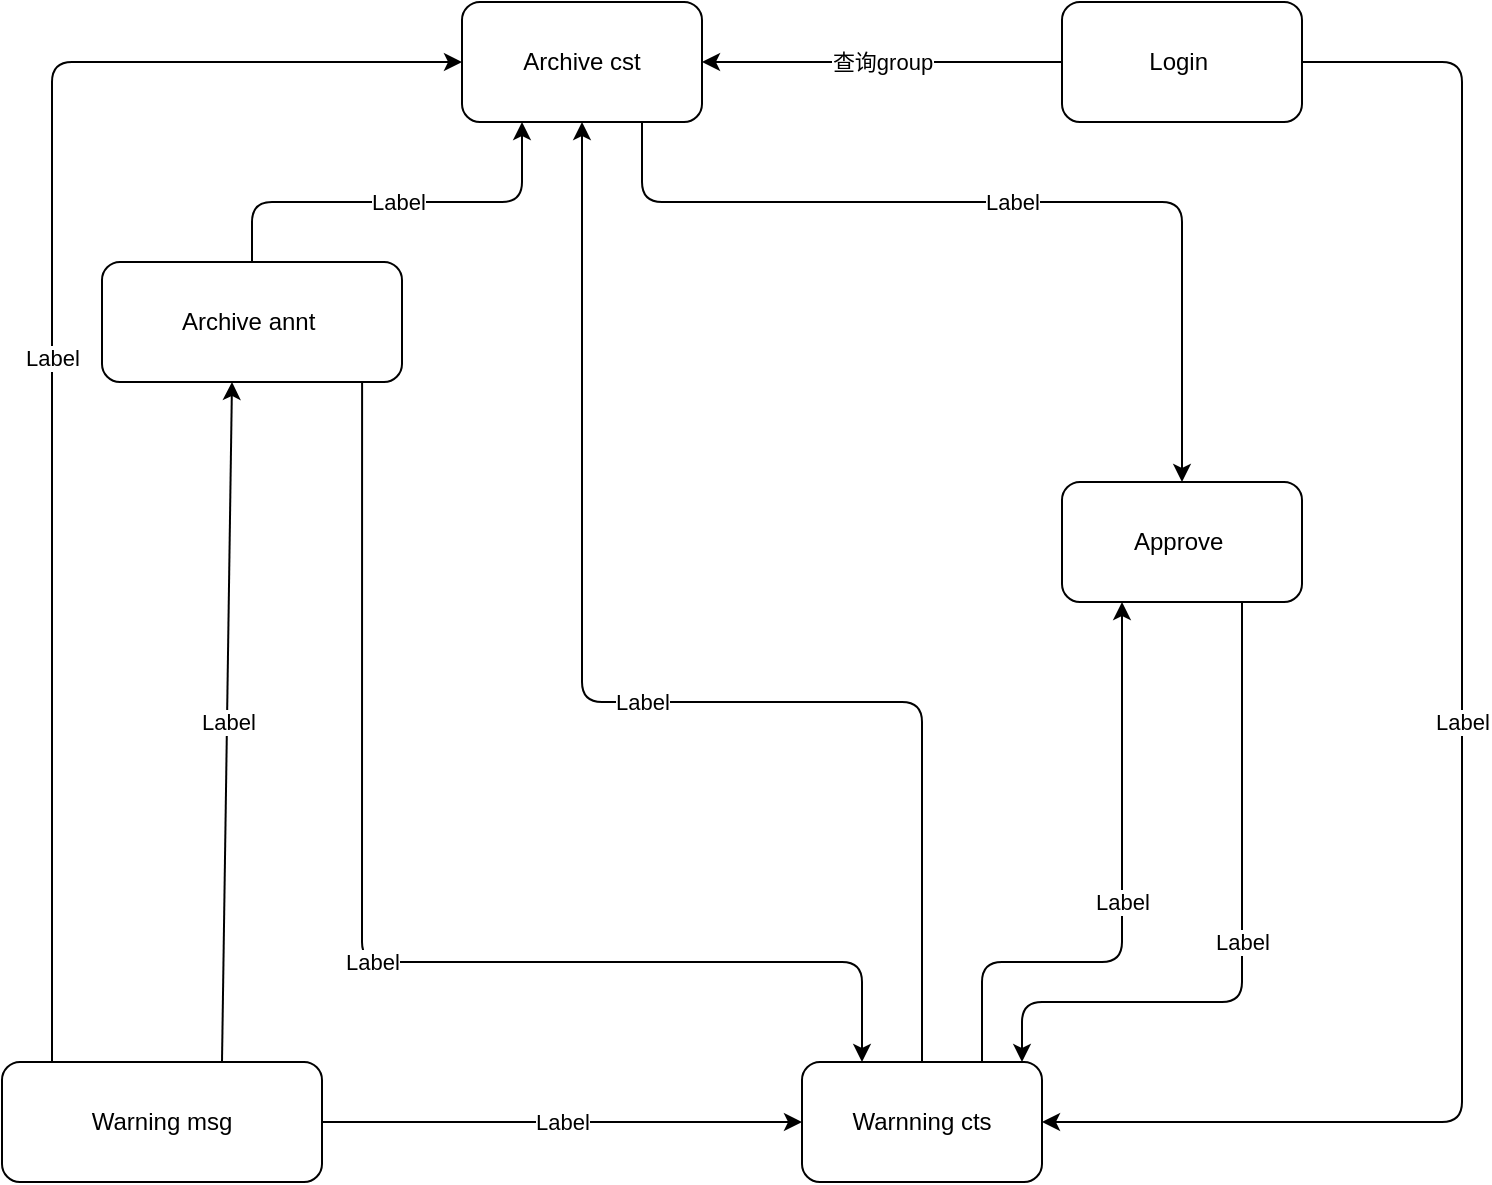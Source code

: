 <mxfile version="13.7.3" type="github" pages="3">
  <diagram id="AZMaDSbWkGERWLqelwLr" name="Page-1">
    <mxGraphModel dx="729" dy="1107" grid="1" gridSize="10" guides="1" tooltips="1" connect="1" arrows="1" fold="1" page="1" pageScale="1" pageWidth="827" pageHeight="1169" math="0" shadow="0">
      <root>
        <mxCell id="0" />
        <mxCell id="1" parent="0" />
        <mxCell id="2b95DclGzusZ2Ba9lpOo-1" value="Archive annt&amp;nbsp;" style="rounded=1;whiteSpace=wrap;html=1;" parent="1" vertex="1">
          <mxGeometry x="80" y="300" width="150" height="60" as="geometry" />
        </mxCell>
        <mxCell id="2b95DclGzusZ2Ba9lpOo-3" value="Approve&amp;nbsp;" style="rounded=1;whiteSpace=wrap;html=1;" parent="1" vertex="1">
          <mxGeometry x="560" y="410" width="120" height="60" as="geometry" />
        </mxCell>
        <mxCell id="2b95DclGzusZ2Ba9lpOo-4" value="Warnning cts" style="rounded=1;whiteSpace=wrap;html=1;" parent="1" vertex="1">
          <mxGeometry x="430" y="700" width="120" height="60" as="geometry" />
        </mxCell>
        <mxCell id="2b95DclGzusZ2Ba9lpOo-5" value="Warning msg" style="rounded=1;whiteSpace=wrap;html=1;" parent="1" vertex="1">
          <mxGeometry x="30" y="700" width="160" height="60" as="geometry" />
        </mxCell>
        <mxCell id="2b95DclGzusZ2Ba9lpOo-6" value="Archive cst" style="rounded=1;whiteSpace=wrap;html=1;" parent="1" vertex="1">
          <mxGeometry x="260" y="170" width="120" height="60" as="geometry" />
        </mxCell>
        <mxCell id="2b95DclGzusZ2Ba9lpOo-7" value="Login&amp;nbsp;" style="rounded=1;whiteSpace=wrap;html=1;" parent="1" vertex="1">
          <mxGeometry x="560" y="170" width="120" height="60" as="geometry" />
        </mxCell>
        <mxCell id="2b95DclGzusZ2Ba9lpOo-8" value="" style="endArrow=classic;html=1;entryX=1;entryY=0.5;entryDx=0;entryDy=0;" parent="1" source="2b95DclGzusZ2Ba9lpOo-7" target="2b95DclGzusZ2Ba9lpOo-6" edge="1">
          <mxGeometry relative="1" as="geometry">
            <mxPoint x="310" y="430" as="sourcePoint" />
            <mxPoint x="480" y="120" as="targetPoint" />
            <Array as="points" />
          </mxGeometry>
        </mxCell>
        <mxCell id="2b95DclGzusZ2Ba9lpOo-9" value="查询group" style="edgeLabel;resizable=0;html=1;align=center;verticalAlign=middle;rotation=0;" parent="2b95DclGzusZ2Ba9lpOo-8" connectable="0" vertex="1">
          <mxGeometry relative="1" as="geometry" />
        </mxCell>
        <mxCell id="2b95DclGzusZ2Ba9lpOo-16" value="" style="endArrow=classic;html=1;entryX=0;entryY=0.5;entryDx=0;entryDy=0;" parent="1" target="2b95DclGzusZ2Ba9lpOo-4" edge="1">
          <mxGeometry relative="1" as="geometry">
            <mxPoint x="190" y="730" as="sourcePoint" />
            <mxPoint x="350" y="430" as="targetPoint" />
          </mxGeometry>
        </mxCell>
        <mxCell id="2b95DclGzusZ2Ba9lpOo-17" value="Label" style="edgeLabel;resizable=0;html=1;align=center;verticalAlign=middle;" parent="2b95DclGzusZ2Ba9lpOo-16" connectable="0" vertex="1">
          <mxGeometry relative="1" as="geometry" />
        </mxCell>
        <mxCell id="2b95DclGzusZ2Ba9lpOo-18" value="" style="endArrow=classic;html=1;" parent="1" edge="1">
          <mxGeometry relative="1" as="geometry">
            <mxPoint x="140" y="700" as="sourcePoint" />
            <mxPoint x="145" y="360" as="targetPoint" />
          </mxGeometry>
        </mxCell>
        <mxCell id="2b95DclGzusZ2Ba9lpOo-19" value="Label" style="edgeLabel;resizable=0;html=1;align=center;verticalAlign=middle;" parent="2b95DclGzusZ2Ba9lpOo-18" connectable="0" vertex="1">
          <mxGeometry relative="1" as="geometry" />
        </mxCell>
        <mxCell id="2b95DclGzusZ2Ba9lpOo-20" value="" style="endArrow=classic;html=1;entryX=0.25;entryY=1;entryDx=0;entryDy=0;exitX=0.5;exitY=0;exitDx=0;exitDy=0;" parent="1" source="2b95DclGzusZ2Ba9lpOo-1" target="2b95DclGzusZ2Ba9lpOo-6" edge="1">
          <mxGeometry relative="1" as="geometry">
            <mxPoint x="250" y="430" as="sourcePoint" />
            <mxPoint x="350" y="430" as="targetPoint" />
            <Array as="points">
              <mxPoint x="155" y="270" />
              <mxPoint x="290" y="270" />
            </Array>
          </mxGeometry>
        </mxCell>
        <mxCell id="2b95DclGzusZ2Ba9lpOo-21" value="Label" style="edgeLabel;resizable=0;html=1;align=center;verticalAlign=middle;" parent="2b95DclGzusZ2Ba9lpOo-20" connectable="0" vertex="1">
          <mxGeometry relative="1" as="geometry" />
        </mxCell>
        <mxCell id="2b95DclGzusZ2Ba9lpOo-22" value="" style="endArrow=classic;html=1;entryX=0;entryY=0.5;entryDx=0;entryDy=0;" parent="1" target="2b95DclGzusZ2Ba9lpOo-6" edge="1">
          <mxGeometry relative="1" as="geometry">
            <mxPoint x="55" y="700" as="sourcePoint" />
            <mxPoint x="350" y="430" as="targetPoint" />
            <Array as="points">
              <mxPoint x="55" y="200" />
            </Array>
          </mxGeometry>
        </mxCell>
        <mxCell id="2b95DclGzusZ2Ba9lpOo-23" value="Label" style="edgeLabel;resizable=0;html=1;align=center;verticalAlign=middle;" parent="2b95DclGzusZ2Ba9lpOo-22" connectable="0" vertex="1">
          <mxGeometry relative="1" as="geometry" />
        </mxCell>
        <mxCell id="2b95DclGzusZ2Ba9lpOo-25" value="" style="endArrow=classic;html=1;entryX=0.25;entryY=0;entryDx=0;entryDy=0;exitX=0.867;exitY=1;exitDx=0;exitDy=0;exitPerimeter=0;" parent="1" source="2b95DclGzusZ2Ba9lpOo-1" target="2b95DclGzusZ2Ba9lpOo-4" edge="1">
          <mxGeometry relative="1" as="geometry">
            <mxPoint x="210" y="370" as="sourcePoint" />
            <mxPoint x="380" y="460" as="targetPoint" />
            <Array as="points">
              <mxPoint x="210" y="650" />
              <mxPoint x="460" y="650" />
            </Array>
          </mxGeometry>
        </mxCell>
        <mxCell id="2b95DclGzusZ2Ba9lpOo-26" value="Label" style="edgeLabel;resizable=0;html=1;align=center;verticalAlign=middle;" parent="2b95DclGzusZ2Ba9lpOo-25" connectable="0" vertex="1">
          <mxGeometry relative="1" as="geometry" />
        </mxCell>
        <mxCell id="2b95DclGzusZ2Ba9lpOo-29" value="" style="endArrow=classic;html=1;entryX=0.5;entryY=0;entryDx=0;entryDy=0;exitX=0.75;exitY=1;exitDx=0;exitDy=0;" parent="1" source="2b95DclGzusZ2Ba9lpOo-6" target="2b95DclGzusZ2Ba9lpOo-3" edge="1">
          <mxGeometry relative="1" as="geometry">
            <mxPoint x="340" y="240" as="sourcePoint" />
            <mxPoint x="440" y="240" as="targetPoint" />
            <Array as="points">
              <mxPoint x="350" y="270" />
              <mxPoint x="620" y="270" />
            </Array>
          </mxGeometry>
        </mxCell>
        <mxCell id="2b95DclGzusZ2Ba9lpOo-30" value="Label" style="edgeLabel;resizable=0;html=1;align=center;verticalAlign=middle;" parent="2b95DclGzusZ2Ba9lpOo-29" connectable="0" vertex="1">
          <mxGeometry relative="1" as="geometry" />
        </mxCell>
        <mxCell id="2b95DclGzusZ2Ba9lpOo-31" value="" style="endArrow=classic;html=1;entryX=0.25;entryY=1;entryDx=0;entryDy=0;exitX=0.75;exitY=0;exitDx=0;exitDy=0;" parent="1" source="2b95DclGzusZ2Ba9lpOo-4" target="2b95DclGzusZ2Ba9lpOo-3" edge="1">
          <mxGeometry relative="1" as="geometry">
            <mxPoint x="520" y="590" as="sourcePoint" />
            <mxPoint x="620" y="590" as="targetPoint" />
            <Array as="points">
              <mxPoint x="520" y="650" />
              <mxPoint x="590" y="650" />
            </Array>
          </mxGeometry>
        </mxCell>
        <mxCell id="2b95DclGzusZ2Ba9lpOo-32" value="Label" style="edgeLabel;resizable=0;html=1;align=center;verticalAlign=middle;" parent="2b95DclGzusZ2Ba9lpOo-31" connectable="0" vertex="1">
          <mxGeometry relative="1" as="geometry" />
        </mxCell>
        <mxCell id="2b95DclGzusZ2Ba9lpOo-33" value="" style="endArrow=classic;html=1;entryX=1;entryY=0.5;entryDx=0;entryDy=0;" parent="1" target="2b95DclGzusZ2Ba9lpOo-4" edge="1">
          <mxGeometry relative="1" as="geometry">
            <mxPoint x="680" y="200" as="sourcePoint" />
            <mxPoint x="560" y="750" as="targetPoint" />
            <Array as="points">
              <mxPoint x="760" y="200" />
              <mxPoint x="760" y="730" />
            </Array>
          </mxGeometry>
        </mxCell>
        <mxCell id="2b95DclGzusZ2Ba9lpOo-34" value="Label" style="edgeLabel;resizable=0;html=1;align=center;verticalAlign=middle;" parent="2b95DclGzusZ2Ba9lpOo-33" connectable="0" vertex="1">
          <mxGeometry relative="1" as="geometry" />
        </mxCell>
        <mxCell id="GVDsOGDUcJTHOGfxchVS-1" value="" style="endArrow=classic;html=1;entryX=0.5;entryY=1;entryDx=0;entryDy=0;" edge="1" parent="1" target="2b95DclGzusZ2Ba9lpOo-6">
          <mxGeometry relative="1" as="geometry">
            <mxPoint x="490" y="700" as="sourcePoint" />
            <mxPoint x="300" y="230" as="targetPoint" />
            <Array as="points">
              <mxPoint x="490" y="520" />
              <mxPoint x="320" y="520" />
            </Array>
          </mxGeometry>
        </mxCell>
        <mxCell id="GVDsOGDUcJTHOGfxchVS-2" value="Label" style="edgeLabel;resizable=0;html=1;align=center;verticalAlign=middle;" connectable="0" vertex="1" parent="GVDsOGDUcJTHOGfxchVS-1">
          <mxGeometry relative="1" as="geometry" />
        </mxCell>
        <mxCell id="GVDsOGDUcJTHOGfxchVS-4" value="" style="endArrow=classic;html=1;entryX=0.75;entryY=1;entryDx=0;entryDy=0;exitX=0.75;exitY=1;exitDx=0;exitDy=0;" edge="1" parent="1" source="2b95DclGzusZ2Ba9lpOo-3">
          <mxGeometry relative="1" as="geometry">
            <mxPoint x="440" y="460" as="sourcePoint" />
            <mxPoint x="540" y="700" as="targetPoint" />
            <Array as="points">
              <mxPoint x="650" y="670" />
              <mxPoint x="540" y="670" />
            </Array>
          </mxGeometry>
        </mxCell>
        <mxCell id="GVDsOGDUcJTHOGfxchVS-5" value="Label" style="edgeLabel;resizable=0;html=1;align=center;verticalAlign=middle;" connectable="0" vertex="1" parent="GVDsOGDUcJTHOGfxchVS-4">
          <mxGeometry relative="1" as="geometry" />
        </mxCell>
      </root>
    </mxGraphModel>
  </diagram>
  <diagram id="O4fi7PjuAj66xvKHBr-o" name="Page-2">
    <mxGraphModel dx="567" dy="861" grid="1" gridSize="10" guides="1" tooltips="1" connect="1" arrows="1" fold="1" page="1" pageScale="1" pageWidth="827" pageHeight="1169" math="0" shadow="0">
      <root>
        <mxCell id="3OpG-_NXZ06EMI2RBUC4-0" />
        <mxCell id="3OpG-_NXZ06EMI2RBUC4-1" parent="3OpG-_NXZ06EMI2RBUC4-0" />
        <mxCell id="3OpG-_NXZ06EMI2RBUC4-7" value="创建" style="html=1;verticalAlign=bottom;startArrow=circle;startFill=1;endArrow=open;startSize=6;endSize=8;entryX=0;entryY=0.5;entryDx=0;entryDy=0;" edge="1" parent="3OpG-_NXZ06EMI2RBUC4-1" target="3OpG-_NXZ06EMI2RBUC4-26">
          <mxGeometry width="80" relative="1" as="geometry">
            <mxPoint x="50" y="505" as="sourcePoint" />
            <mxPoint x="59.996" y="490" as="targetPoint" />
          </mxGeometry>
        </mxCell>
        <mxCell id="3OpG-_NXZ06EMI2RBUC4-26" value="正常状态" style="ellipse;whiteSpace=wrap;html=1;" vertex="1" parent="3OpG-_NXZ06EMI2RBUC4-1">
          <mxGeometry x="190" y="470" width="140" height="70" as="geometry" />
        </mxCell>
        <mxCell id="3OpG-_NXZ06EMI2RBUC4-27" value="风险" style="ellipse;whiteSpace=wrap;html=1;" vertex="1" parent="3OpG-_NXZ06EMI2RBUC4-1">
          <mxGeometry x="250" y="300" width="140" height="70" as="geometry" />
        </mxCell>
        <mxCell id="3OpG-_NXZ06EMI2RBUC4-28" value="异常" style="html=1;verticalAlign=bottom;endArrow=block;entryX=0;entryY=1;entryDx=0;entryDy=0;exitX=0.5;exitY=0;exitDx=0;exitDy=0;" edge="1" parent="3OpG-_NXZ06EMI2RBUC4-1" source="3OpG-_NXZ06EMI2RBUC4-26" target="3OpG-_NXZ06EMI2RBUC4-27">
          <mxGeometry width="80" relative="1" as="geometry">
            <mxPoint x="310" y="440" as="sourcePoint" />
            <mxPoint x="390" y="440" as="targetPoint" />
          </mxGeometry>
        </mxCell>
        <mxCell id="3OpG-_NXZ06EMI2RBUC4-29" value="告警" style="ellipse;whiteSpace=wrap;html=1;" vertex="1" parent="3OpG-_NXZ06EMI2RBUC4-1">
          <mxGeometry x="470" y="370" width="140" height="70" as="geometry" />
        </mxCell>
        <mxCell id="3OpG-_NXZ06EMI2RBUC4-30" value="升级" style="html=1;verticalAlign=bottom;endArrow=block;exitX=1;exitY=0.5;exitDx=0;exitDy=0;entryX=0;entryY=0;entryDx=0;entryDy=0;" edge="1" parent="3OpG-_NXZ06EMI2RBUC4-1" source="3OpG-_NXZ06EMI2RBUC4-27" target="3OpG-_NXZ06EMI2RBUC4-29">
          <mxGeometry width="80" relative="1" as="geometry">
            <mxPoint x="470" y="410" as="sourcePoint" />
            <mxPoint x="490" y="370" as="targetPoint" />
          </mxGeometry>
        </mxCell>
        <mxCell id="3OpG-_NXZ06EMI2RBUC4-31" value="" style="endArrow=classic;html=1;entryX=1;entryY=1;entryDx=0;entryDy=0;exitX=0.714;exitY=1;exitDx=0;exitDy=0;exitPerimeter=0;" edge="1" parent="3OpG-_NXZ06EMI2RBUC4-1" source="3OpG-_NXZ06EMI2RBUC4-29" target="3OpG-_NXZ06EMI2RBUC4-26">
          <mxGeometry relative="1" as="geometry">
            <mxPoint x="390" y="470" as="sourcePoint" />
            <mxPoint x="490" y="470" as="targetPoint" />
          </mxGeometry>
        </mxCell>
        <mxCell id="3OpG-_NXZ06EMI2RBUC4-32" value="解除" style="edgeLabel;resizable=0;html=1;align=center;verticalAlign=middle;" connectable="0" vertex="1" parent="3OpG-_NXZ06EMI2RBUC4-31">
          <mxGeometry relative="1" as="geometry" />
        </mxCell>
        <mxCell id="3OpG-_NXZ06EMI2RBUC4-36" value="异常" style="html=1;verticalAlign=bottom;endArrow=block;entryX=0;entryY=0.5;entryDx=0;entryDy=0;exitX=1;exitY=0;exitDx=0;exitDy=0;" edge="1" parent="3OpG-_NXZ06EMI2RBUC4-1" source="3OpG-_NXZ06EMI2RBUC4-26" target="3OpG-_NXZ06EMI2RBUC4-29">
          <mxGeometry width="80" relative="1" as="geometry">
            <mxPoint x="400" y="470" as="sourcePoint" />
            <mxPoint x="480" y="470" as="targetPoint" />
          </mxGeometry>
        </mxCell>
      </root>
    </mxGraphModel>
  </diagram>
  <diagram id="DIKuKLWVR33t_F8zhNLH" name="Page-3">
    <mxGraphModel dx="510" dy="775" grid="1" gridSize="10" guides="1" tooltips="1" connect="1" arrows="1" fold="1" page="1" pageScale="1" pageWidth="827" pageHeight="1169" math="0" shadow="0">
      <root>
        <mxCell id="s_ZH6N7h9w6DZfI0ku17-0" />
        <mxCell id="s_ZH6N7h9w6DZfI0ku17-1" parent="s_ZH6N7h9w6DZfI0ku17-0" />
        <mxCell id="s_ZH6N7h9w6DZfI0ku17-2" value="开始" style="ellipse;whiteSpace=wrap;html=1;" vertex="1" parent="s_ZH6N7h9w6DZfI0ku17-1">
          <mxGeometry y="370" width="140" height="70" as="geometry" />
        </mxCell>
        <mxCell id="s_ZH6N7h9w6DZfI0ku17-6" value="进行中" style="ellipse;whiteSpace=wrap;html=1;" vertex="1" parent="s_ZH6N7h9w6DZfI0ku17-1">
          <mxGeometry x="230" y="250" width="140" height="70" as="geometry" />
        </mxCell>
        <mxCell id="s_ZH6N7h9w6DZfI0ku17-7" value="完成" style="ellipse;whiteSpace=wrap;html=1;" vertex="1" parent="s_ZH6N7h9w6DZfI0ku17-1">
          <mxGeometry x="414" y="370" width="140" height="70" as="geometry" />
        </mxCell>
        <mxCell id="s_ZH6N7h9w6DZfI0ku17-8" value="异常" style="ellipse;whiteSpace=wrap;html=1;" vertex="1" parent="s_ZH6N7h9w6DZfI0ku17-1">
          <mxGeometry x="150" y="550" width="140" height="70" as="geometry" />
        </mxCell>
        <mxCell id="s_ZH6N7h9w6DZfI0ku17-14" value="dispatch" style="html=1;verticalAlign=bottom;endArrow=block;" edge="1" parent="s_ZH6N7h9w6DZfI0ku17-1" target="s_ZH6N7h9w6DZfI0ku17-6">
          <mxGeometry width="80" relative="1" as="geometry">
            <mxPoint x="100" y="370" as="sourcePoint" />
            <mxPoint x="180" y="370" as="targetPoint" />
          </mxGeometry>
        </mxCell>
        <mxCell id="s_ZH6N7h9w6DZfI0ku17-16" value="dispatch" style="html=1;verticalAlign=bottom;endArrow=block;entryX=0.329;entryY=0;entryDx=0;entryDy=0;entryPerimeter=0;exitX=1;exitY=0.5;exitDx=0;exitDy=0;" edge="1" parent="s_ZH6N7h9w6DZfI0ku17-1" source="s_ZH6N7h9w6DZfI0ku17-6" target="s_ZH6N7h9w6DZfI0ku17-7">
          <mxGeometry width="80" relative="1" as="geometry">
            <mxPoint x="270" y="420" as="sourcePoint" />
            <mxPoint x="350" y="420" as="targetPoint" />
          </mxGeometry>
        </mxCell>
        <mxCell id="s_ZH6N7h9w6DZfI0ku17-17" value="dispatch" style="html=1;verticalAlign=bottom;endArrow=block;exitX=0.5;exitY=1;exitDx=0;exitDy=0;entryX=0.5;entryY=0;entryDx=0;entryDy=0;" edge="1" parent="s_ZH6N7h9w6DZfI0ku17-1" source="s_ZH6N7h9w6DZfI0ku17-6" target="s_ZH6N7h9w6DZfI0ku17-8">
          <mxGeometry width="80" relative="1" as="geometry">
            <mxPoint x="280" y="380" as="sourcePoint" />
            <mxPoint x="240" y="540" as="targetPoint" />
          </mxGeometry>
        </mxCell>
        <mxCell id="s_ZH6N7h9w6DZfI0ku17-19" value="Use Case" style="ellipse;whiteSpace=wrap;html=1;" vertex="1" parent="s_ZH6N7h9w6DZfI0ku17-1">
          <mxGeometry x="380" y="530" width="140" height="70" as="geometry" />
        </mxCell>
      </root>
    </mxGraphModel>
  </diagram>
</mxfile>
